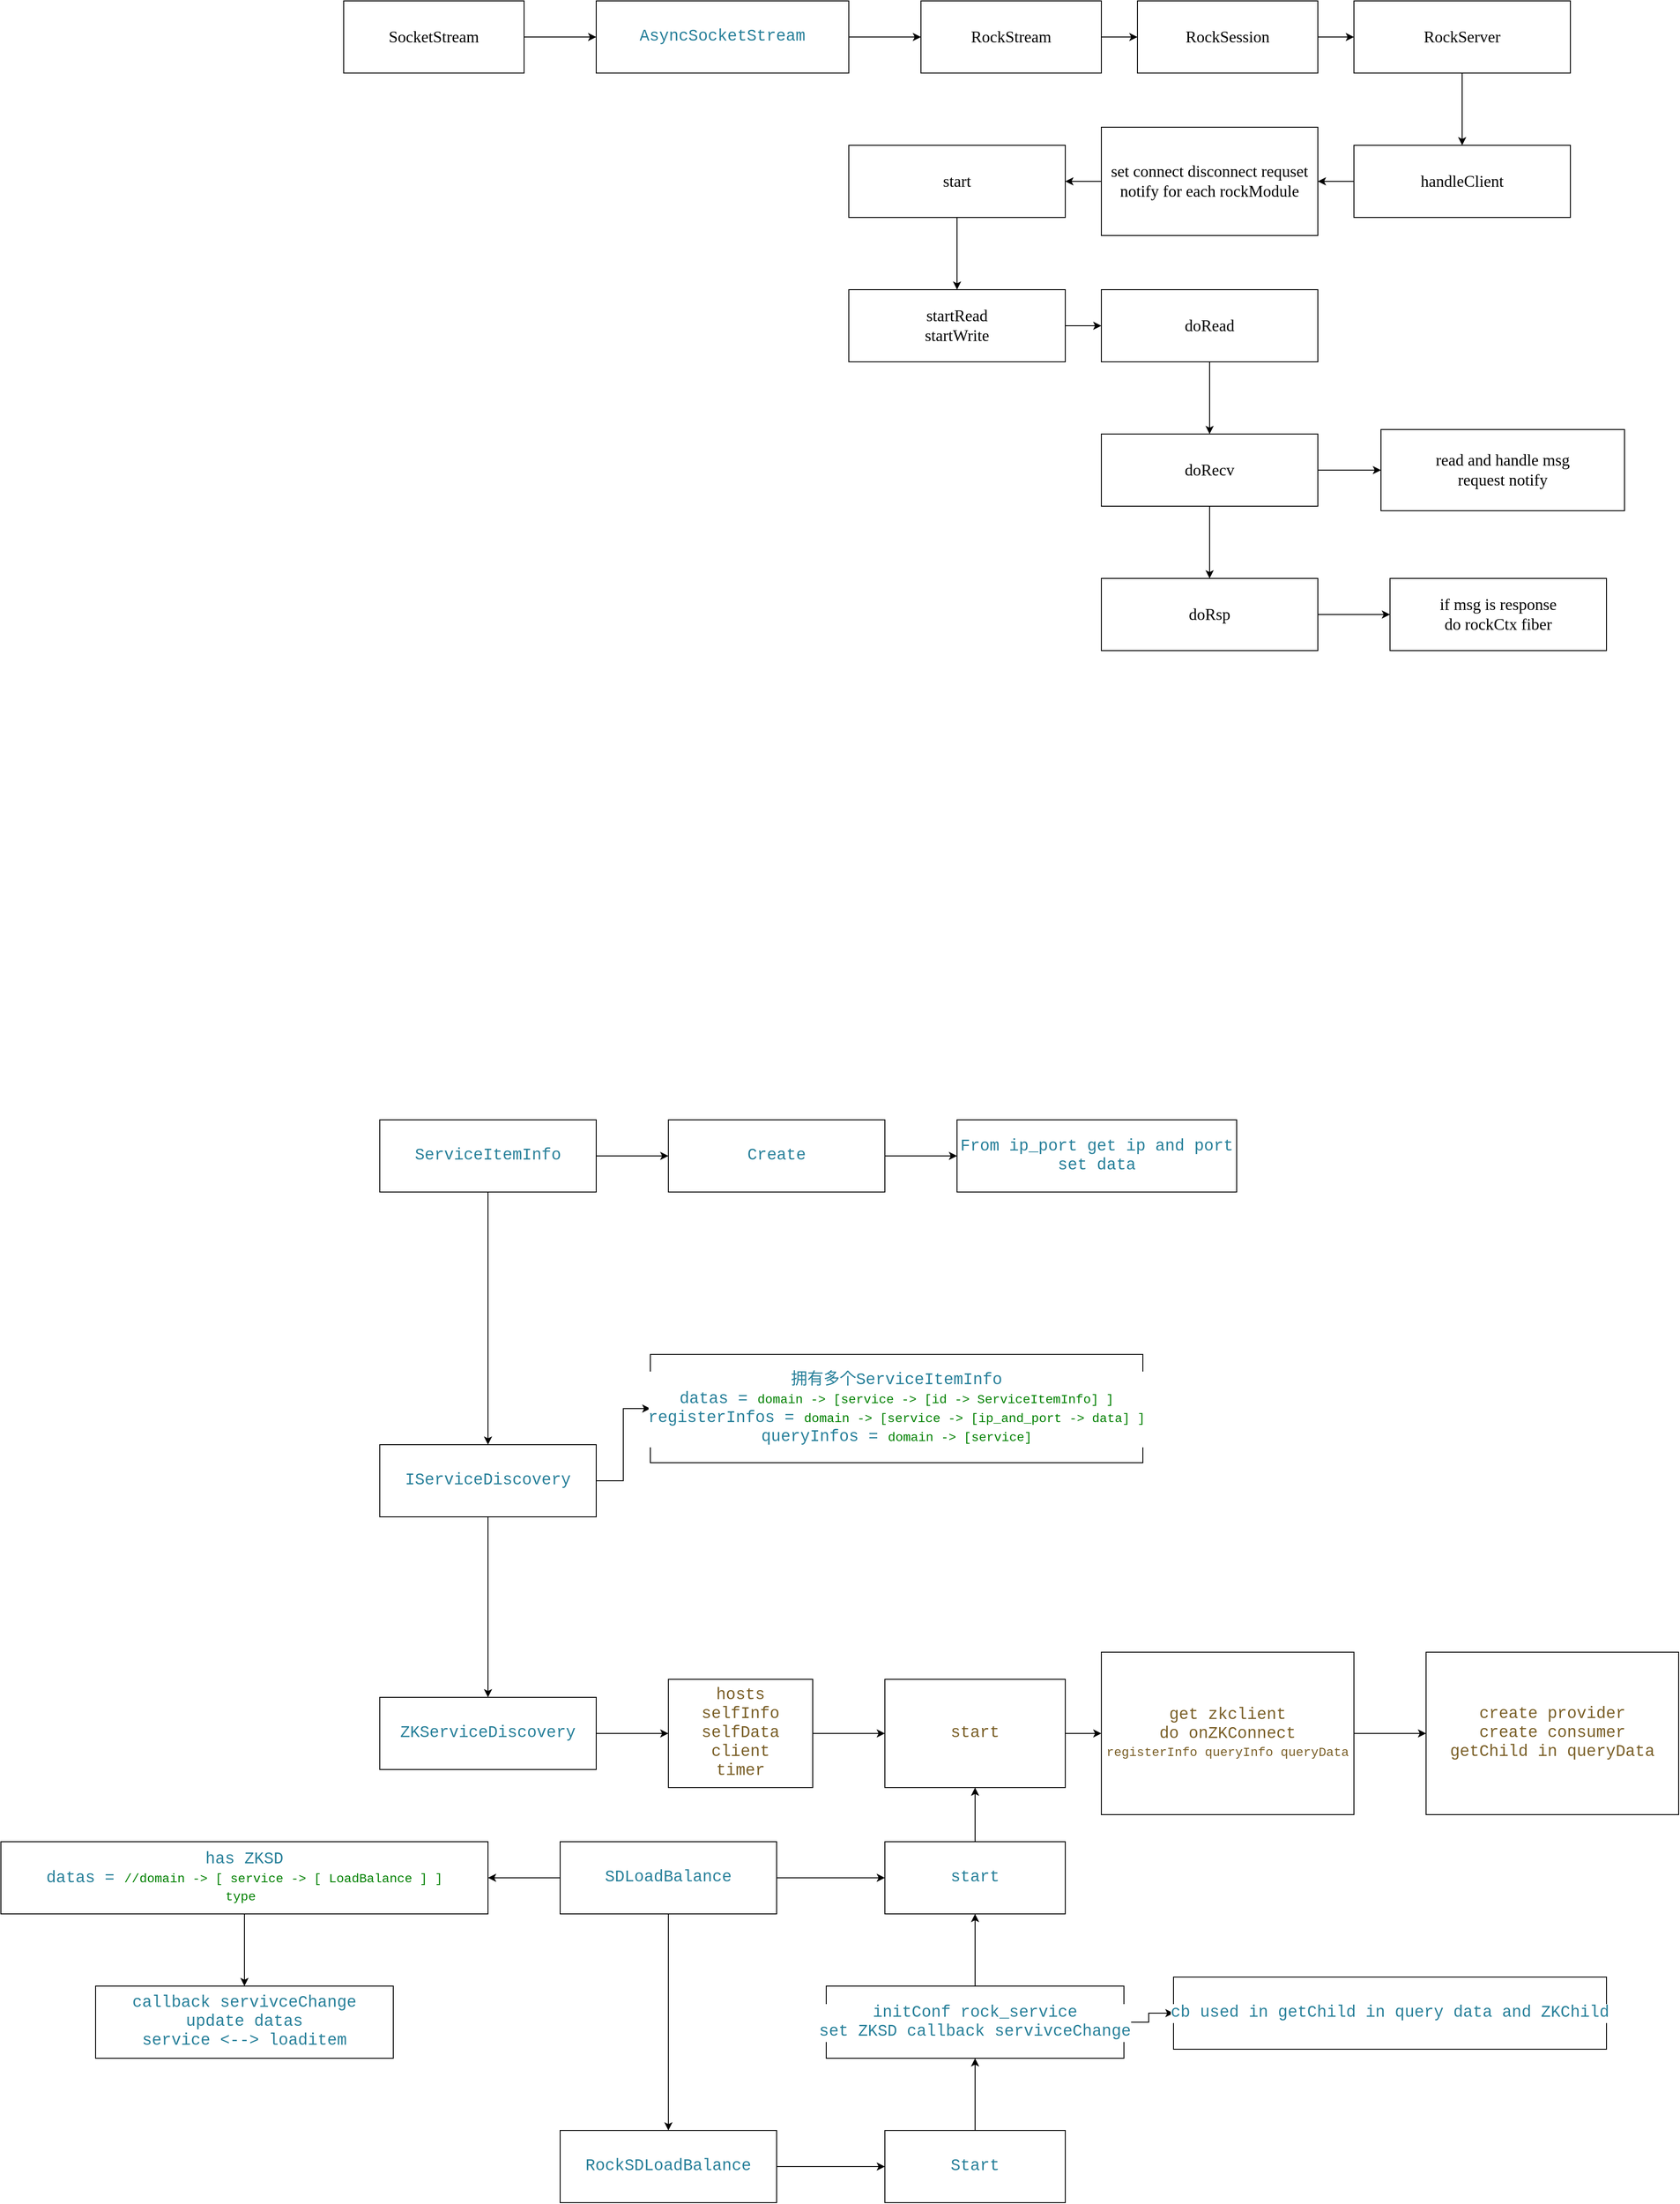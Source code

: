 <mxfile version="24.7.6">
  <diagram name="第 1 页" id="d2mPHhyUvuULvc4ICSST">
    <mxGraphModel dx="2117" dy="522" grid="1" gridSize="10" guides="1" tooltips="1" connect="1" arrows="1" fold="1" page="1" pageScale="1" pageWidth="827" pageHeight="1169" math="0" shadow="0">
      <root>
        <mxCell id="0" />
        <mxCell id="1" parent="0" />
        <mxCell id="b_20STS_lAYRM_HVw5Nr-14" value="" style="edgeStyle=orthogonalEdgeStyle;rounded=0;orthogonalLoop=1;jettySize=auto;html=1;" parent="1" source="b_20STS_lAYRM_HVw5Nr-1" target="b_20STS_lAYRM_HVw5Nr-13" edge="1">
          <mxGeometry relative="1" as="geometry" />
        </mxCell>
        <mxCell id="b_20STS_lAYRM_HVw5Nr-1" value="&lt;font face=&quot;Lucida Console&quot; style=&quot;font-size: 18px;&quot;&gt;RockServer&lt;/font&gt;" style="rounded=0;whiteSpace=wrap;html=1;" parent="1" vertex="1">
          <mxGeometry x="1160" width="240" height="80" as="geometry" />
        </mxCell>
        <mxCell id="b_20STS_lAYRM_HVw5Nr-8" value="" style="edgeStyle=orthogonalEdgeStyle;rounded=0;orthogonalLoop=1;jettySize=auto;html=1;" parent="1" source="b_20STS_lAYRM_HVw5Nr-2" target="b_20STS_lAYRM_HVw5Nr-7" edge="1">
          <mxGeometry relative="1" as="geometry" />
        </mxCell>
        <mxCell id="b_20STS_lAYRM_HVw5Nr-2" value="&lt;pre style=&quot;color: rgb(59, 59, 59); background-color: rgb(255, 255, 255); font-family: Consolas, &amp;quot;Courier New&amp;quot;, monospace; line-height: 19px; white-space: pre;&quot;&gt;&lt;span style=&quot;color: rgb(38, 127, 153);&quot;&gt;&lt;font style=&quot;font-size: 18px;&quot;&gt;AsyncSocketStream&lt;/font&gt;&lt;/span&gt;&lt;/pre&gt;" style="rounded=0;whiteSpace=wrap;html=1;" parent="1" vertex="1">
          <mxGeometry x="320" width="280" height="80" as="geometry" />
        </mxCell>
        <mxCell id="b_20STS_lAYRM_HVw5Nr-4" value="" style="edgeStyle=orthogonalEdgeStyle;rounded=0;orthogonalLoop=1;jettySize=auto;html=1;" parent="1" source="b_20STS_lAYRM_HVw5Nr-3" target="b_20STS_lAYRM_HVw5Nr-2" edge="1">
          <mxGeometry relative="1" as="geometry" />
        </mxCell>
        <mxCell id="b_20STS_lAYRM_HVw5Nr-3" value="&lt;font face=&quot;Lucida Console&quot; style=&quot;font-size: 18px;&quot;&gt;SocketStream&lt;/font&gt;" style="rounded=0;whiteSpace=wrap;html=1;" parent="1" vertex="1">
          <mxGeometry x="40" width="200" height="80" as="geometry" />
        </mxCell>
        <mxCell id="b_20STS_lAYRM_HVw5Nr-11" value="" style="edgeStyle=orthogonalEdgeStyle;rounded=0;orthogonalLoop=1;jettySize=auto;html=1;" parent="1" source="b_20STS_lAYRM_HVw5Nr-7" target="b_20STS_lAYRM_HVw5Nr-10" edge="1">
          <mxGeometry relative="1" as="geometry" />
        </mxCell>
        <mxCell id="b_20STS_lAYRM_HVw5Nr-7" value="&lt;font face=&quot;Lucida Console&quot; style=&quot;font-size: 18px;&quot;&gt;RockStream&lt;/font&gt;" style="rounded=0;whiteSpace=wrap;html=1;" parent="1" vertex="1">
          <mxGeometry x="680" width="200" height="80" as="geometry" />
        </mxCell>
        <mxCell id="b_20STS_lAYRM_HVw5Nr-12" value="" style="edgeStyle=orthogonalEdgeStyle;rounded=0;orthogonalLoop=1;jettySize=auto;html=1;" parent="1" source="b_20STS_lAYRM_HVw5Nr-10" target="b_20STS_lAYRM_HVw5Nr-1" edge="1">
          <mxGeometry relative="1" as="geometry" />
        </mxCell>
        <mxCell id="b_20STS_lAYRM_HVw5Nr-10" value="&lt;font face=&quot;Lucida Console&quot; style=&quot;font-size: 18px;&quot;&gt;RockSession&lt;/font&gt;" style="rounded=0;whiteSpace=wrap;html=1;" parent="1" vertex="1">
          <mxGeometry x="920" width="200" height="80" as="geometry" />
        </mxCell>
        <mxCell id="b_20STS_lAYRM_HVw5Nr-18" value="" style="edgeStyle=orthogonalEdgeStyle;rounded=0;orthogonalLoop=1;jettySize=auto;html=1;" parent="1" source="b_20STS_lAYRM_HVw5Nr-13" target="b_20STS_lAYRM_HVw5Nr-17" edge="1">
          <mxGeometry relative="1" as="geometry" />
        </mxCell>
        <mxCell id="b_20STS_lAYRM_HVw5Nr-13" value="&lt;font face=&quot;Lucida Console&quot;&gt;&lt;span style=&quot;font-size: 18px;&quot;&gt;handleClient&lt;/span&gt;&lt;/font&gt;" style="rounded=0;whiteSpace=wrap;html=1;" parent="1" vertex="1">
          <mxGeometry x="1160" y="160" width="240" height="80" as="geometry" />
        </mxCell>
        <mxCell id="b_20STS_lAYRM_HVw5Nr-22" value="" style="edgeStyle=orthogonalEdgeStyle;rounded=0;orthogonalLoop=1;jettySize=auto;html=1;" parent="1" source="b_20STS_lAYRM_HVw5Nr-17" target="b_20STS_lAYRM_HVw5Nr-19" edge="1">
          <mxGeometry relative="1" as="geometry" />
        </mxCell>
        <mxCell id="b_20STS_lAYRM_HVw5Nr-17" value="&lt;font face=&quot;Lucida Console&quot;&gt;&lt;span style=&quot;font-size: 18px;&quot;&gt;set connect disconnect requset notify for each rockModule&lt;/span&gt;&lt;/font&gt;" style="rounded=0;whiteSpace=wrap;html=1;" parent="1" vertex="1">
          <mxGeometry x="880" y="140" width="240" height="120" as="geometry" />
        </mxCell>
        <mxCell id="b_20STS_lAYRM_HVw5Nr-24" value="" style="edgeStyle=orthogonalEdgeStyle;rounded=0;orthogonalLoop=1;jettySize=auto;html=1;" parent="1" source="b_20STS_lAYRM_HVw5Nr-19" target="b_20STS_lAYRM_HVw5Nr-23" edge="1">
          <mxGeometry relative="1" as="geometry" />
        </mxCell>
        <mxCell id="b_20STS_lAYRM_HVw5Nr-19" value="&lt;font face=&quot;Lucida Console&quot;&gt;&lt;span style=&quot;font-size: 18px;&quot;&gt;start&lt;/span&gt;&lt;/font&gt;" style="rounded=0;whiteSpace=wrap;html=1;" parent="1" vertex="1">
          <mxGeometry x="600" y="160" width="240" height="80" as="geometry" />
        </mxCell>
        <mxCell id="b_20STS_lAYRM_HVw5Nr-26" value="" style="edgeStyle=orthogonalEdgeStyle;rounded=0;orthogonalLoop=1;jettySize=auto;html=1;" parent="1" source="b_20STS_lAYRM_HVw5Nr-23" target="b_20STS_lAYRM_HVw5Nr-25" edge="1">
          <mxGeometry relative="1" as="geometry" />
        </mxCell>
        <mxCell id="b_20STS_lAYRM_HVw5Nr-23" value="&lt;font face=&quot;Lucida Console&quot;&gt;&lt;span style=&quot;font-size: 18px;&quot;&gt;startRead&lt;/span&gt;&lt;/font&gt;&lt;div&gt;&lt;span style=&quot;font-size: 18px; font-family: &amp;quot;Lucida Console&amp;quot;; background-color: initial;&quot;&gt;startWrite&lt;/span&gt;&lt;/div&gt;" style="rounded=0;whiteSpace=wrap;html=1;" parent="1" vertex="1">
          <mxGeometry x="600" y="320" width="240" height="80" as="geometry" />
        </mxCell>
        <mxCell id="b_20STS_lAYRM_HVw5Nr-31" value="" style="edgeStyle=orthogonalEdgeStyle;rounded=0;orthogonalLoop=1;jettySize=auto;html=1;" parent="1" source="b_20STS_lAYRM_HVw5Nr-25" target="b_20STS_lAYRM_HVw5Nr-30" edge="1">
          <mxGeometry relative="1" as="geometry" />
        </mxCell>
        <mxCell id="b_20STS_lAYRM_HVw5Nr-25" value="&lt;font face=&quot;Lucida Console&quot;&gt;&lt;span style=&quot;font-size: 18px;&quot;&gt;doRead&lt;/span&gt;&lt;/font&gt;" style="rounded=0;whiteSpace=wrap;html=1;" parent="1" vertex="1">
          <mxGeometry x="880" y="320" width="240" height="80" as="geometry" />
        </mxCell>
        <mxCell id="b_20STS_lAYRM_HVw5Nr-27" value="&lt;font face=&quot;Lucida Console&quot;&gt;&lt;span style=&quot;font-size: 18px;&quot;&gt;read and handle msg&lt;/span&gt;&lt;/font&gt;&lt;div&gt;&lt;font face=&quot;Lucida Console&quot;&gt;&lt;span style=&quot;font-size: 18px;&quot;&gt;request notify&lt;/span&gt;&lt;/font&gt;&lt;/div&gt;" style="rounded=0;whiteSpace=wrap;html=1;" parent="1" vertex="1">
          <mxGeometry x="1190" y="475" width="270" height="90" as="geometry" />
        </mxCell>
        <mxCell id="b_20STS_lAYRM_HVw5Nr-32" value="" style="edgeStyle=orthogonalEdgeStyle;rounded=0;orthogonalLoop=1;jettySize=auto;html=1;" parent="1" source="b_20STS_lAYRM_HVw5Nr-30" target="b_20STS_lAYRM_HVw5Nr-27" edge="1">
          <mxGeometry relative="1" as="geometry" />
        </mxCell>
        <mxCell id="b_20STS_lAYRM_HVw5Nr-34" value="" style="edgeStyle=orthogonalEdgeStyle;rounded=0;orthogonalLoop=1;jettySize=auto;html=1;" parent="1" source="b_20STS_lAYRM_HVw5Nr-30" target="b_20STS_lAYRM_HVw5Nr-33" edge="1">
          <mxGeometry relative="1" as="geometry" />
        </mxCell>
        <mxCell id="b_20STS_lAYRM_HVw5Nr-30" value="&lt;font face=&quot;Lucida Console&quot;&gt;&lt;span style=&quot;font-size: 18px;&quot;&gt;doRecv&lt;/span&gt;&lt;/font&gt;" style="rounded=0;whiteSpace=wrap;html=1;" parent="1" vertex="1">
          <mxGeometry x="880" y="480" width="240" height="80" as="geometry" />
        </mxCell>
        <mxCell id="b_20STS_lAYRM_HVw5Nr-36" value="" style="edgeStyle=orthogonalEdgeStyle;rounded=0;orthogonalLoop=1;jettySize=auto;html=1;" parent="1" source="b_20STS_lAYRM_HVw5Nr-33" target="b_20STS_lAYRM_HVw5Nr-35" edge="1">
          <mxGeometry relative="1" as="geometry" />
        </mxCell>
        <mxCell id="b_20STS_lAYRM_HVw5Nr-33" value="&lt;font face=&quot;Lucida Console&quot;&gt;&lt;span style=&quot;font-size: 18px;&quot;&gt;doRsp&lt;/span&gt;&lt;/font&gt;" style="rounded=0;whiteSpace=wrap;html=1;" parent="1" vertex="1">
          <mxGeometry x="880" y="640" width="240" height="80" as="geometry" />
        </mxCell>
        <mxCell id="b_20STS_lAYRM_HVw5Nr-35" value="&lt;font face=&quot;Lucida Console&quot;&gt;&lt;span style=&quot;font-size: 18px;&quot;&gt;if msg is response&lt;/span&gt;&lt;/font&gt;&lt;div&gt;&lt;font face=&quot;Lucida Console&quot;&gt;&lt;span style=&quot;font-size: 18px;&quot;&gt;do rockCtx fiber&lt;/span&gt;&lt;/font&gt;&lt;/div&gt;" style="rounded=0;whiteSpace=wrap;html=1;" parent="1" vertex="1">
          <mxGeometry x="1200" y="640" width="240" height="80" as="geometry" />
        </mxCell>
        <mxCell id="FbWuHJWxQ1fCQQly8lGh-6" value="" style="edgeStyle=orthogonalEdgeStyle;rounded=0;orthogonalLoop=1;jettySize=auto;html=1;" parent="1" source="FbWuHJWxQ1fCQQly8lGh-1" target="FbWuHJWxQ1fCQQly8lGh-2" edge="1">
          <mxGeometry relative="1" as="geometry" />
        </mxCell>
        <mxCell id="LXZmz6eaG3HPmyScxbba-10" value="" style="edgeStyle=orthogonalEdgeStyle;rounded=0;orthogonalLoop=1;jettySize=auto;html=1;" parent="1" source="FbWuHJWxQ1fCQQly8lGh-1" target="LXZmz6eaG3HPmyScxbba-9" edge="1">
          <mxGeometry relative="1" as="geometry" />
        </mxCell>
        <mxCell id="FbWuHJWxQ1fCQQly8lGh-1" value="&lt;div style=&quot;color: rgb(59, 59, 59); background-color: rgb(255, 255, 255); font-family: Consolas, &amp;quot;Courier New&amp;quot;, monospace; line-height: 19px; white-space: pre;&quot;&gt;&lt;div style=&quot;line-height: 19px;&quot;&gt;&lt;span style=&quot;color: rgb(38, 127, 153);&quot;&gt;&lt;font style=&quot;font-size: 18px;&quot;&gt;IServiceDiscovery&lt;/font&gt;&lt;/span&gt;&lt;/div&gt;&lt;/div&gt;" style="rounded=0;whiteSpace=wrap;html=1;" parent="1" vertex="1">
          <mxGeometry x="80" y="1600" width="240" height="80" as="geometry" />
        </mxCell>
        <mxCell id="LXZmz6eaG3HPmyScxbba-2" value="" style="edgeStyle=orthogonalEdgeStyle;rounded=0;orthogonalLoop=1;jettySize=auto;html=1;" parent="1" source="FbWuHJWxQ1fCQQly8lGh-2" target="LXZmz6eaG3HPmyScxbba-1" edge="1">
          <mxGeometry relative="1" as="geometry" />
        </mxCell>
        <mxCell id="FbWuHJWxQ1fCQQly8lGh-2" value="&lt;div style=&quot;color: rgb(59, 59, 59); background-color: rgb(255, 255, 255); font-family: Consolas, &amp;quot;Courier New&amp;quot;, monospace; line-height: 19px; white-space: pre;&quot;&gt;&lt;span style=&quot;color: rgb(38, 127, 153);&quot;&gt;&lt;font style=&quot;font-size: 18px;&quot;&gt;ZKServiceDiscovery&lt;/font&gt;&lt;/span&gt;&lt;/div&gt;" style="rounded=0;whiteSpace=wrap;html=1;" parent="1" vertex="1">
          <mxGeometry x="80" y="1880" width="240" height="80" as="geometry" />
        </mxCell>
        <mxCell id="FbWuHJWxQ1fCQQly8lGh-5" value="" style="edgeStyle=orthogonalEdgeStyle;rounded=0;orthogonalLoop=1;jettySize=auto;html=1;" parent="1" source="FbWuHJWxQ1fCQQly8lGh-3" target="FbWuHJWxQ1fCQQly8lGh-1" edge="1">
          <mxGeometry relative="1" as="geometry" />
        </mxCell>
        <mxCell id="LXZmz6eaG3HPmyScxbba-4" value="" style="edgeStyle=orthogonalEdgeStyle;rounded=0;orthogonalLoop=1;jettySize=auto;html=1;" parent="1" source="FbWuHJWxQ1fCQQly8lGh-3" target="LXZmz6eaG3HPmyScxbba-3" edge="1">
          <mxGeometry relative="1" as="geometry" />
        </mxCell>
        <mxCell id="FbWuHJWxQ1fCQQly8lGh-3" value="&lt;div style=&quot;color: rgb(59, 59, 59); background-color: rgb(255, 255, 255); font-family: Consolas, &amp;quot;Courier New&amp;quot;, monospace; line-height: 19px; white-space: pre;&quot;&gt;&lt;div style=&quot;line-height: 19px;&quot;&gt;&lt;div style=&quot;line-height: 19px;&quot;&gt;&lt;span style=&quot;color: rgb(38, 127, 153);&quot;&gt;&lt;font style=&quot;font-size: 18px;&quot;&gt;ServiceItemInfo&lt;/font&gt;&lt;/span&gt;&lt;/div&gt;&lt;/div&gt;&lt;/div&gt;" style="rounded=0;whiteSpace=wrap;html=1;" parent="1" vertex="1">
          <mxGeometry x="80" y="1240" width="240" height="80" as="geometry" />
        </mxCell>
        <mxCell id="pS0YvzMVe67xT3mDCH28-2" value="" style="edgeStyle=orthogonalEdgeStyle;rounded=0;orthogonalLoop=1;jettySize=auto;html=1;" parent="1" source="FbWuHJWxQ1fCQQly8lGh-7" target="pS0YvzMVe67xT3mDCH28-1" edge="1">
          <mxGeometry relative="1" as="geometry" />
        </mxCell>
        <mxCell id="FbWuHJWxQ1fCQQly8lGh-7" value="&lt;div style=&quot;color: rgb(59, 59, 59); background-color: rgb(255, 255, 255); font-family: Consolas, &amp;quot;Courier New&amp;quot;, monospace; line-height: 19px; white-space: pre;&quot;&gt;&lt;div style=&quot;line-height: 19px;&quot;&gt;&lt;span style=&quot;color: rgb(38, 127, 153);&quot;&gt;&lt;font style=&quot;font-size: 18px;&quot;&gt;RockSDLoadBalance&lt;/font&gt;&lt;/span&gt;&lt;/div&gt;&lt;/div&gt;" style="rounded=0;whiteSpace=wrap;html=1;" parent="1" vertex="1">
          <mxGeometry x="280" y="2360" width="240" height="80" as="geometry" />
        </mxCell>
        <mxCell id="pS0YvzMVe67xT3mDCH28-6" value="" style="edgeStyle=orthogonalEdgeStyle;rounded=0;orthogonalLoop=1;jettySize=auto;html=1;" parent="1" source="Y9UezcKfLyh4hibmYz1g-1" target="pS0YvzMVe67xT3mDCH28-5" edge="1">
          <mxGeometry relative="1" as="geometry" />
        </mxCell>
        <mxCell id="msbiENJLlhLD6t8gdGTx-8" value="" style="edgeStyle=orthogonalEdgeStyle;rounded=0;orthogonalLoop=1;jettySize=auto;html=1;" edge="1" parent="1" source="Y9UezcKfLyh4hibmYz1g-1" target="msbiENJLlhLD6t8gdGTx-7">
          <mxGeometry relative="1" as="geometry" />
        </mxCell>
        <mxCell id="msbiENJLlhLD6t8gdGTx-11" value="" style="edgeStyle=orthogonalEdgeStyle;rounded=0;orthogonalLoop=1;jettySize=auto;html=1;entryX=0.5;entryY=0;entryDx=0;entryDy=0;" edge="1" parent="1" source="Y9UezcKfLyh4hibmYz1g-1" target="FbWuHJWxQ1fCQQly8lGh-7">
          <mxGeometry relative="1" as="geometry">
            <mxPoint x="400" y="2210" as="targetPoint" />
          </mxGeometry>
        </mxCell>
        <mxCell id="Y9UezcKfLyh4hibmYz1g-1" value="&lt;div style=&quot;color: rgb(59, 59, 59); background-color: rgb(255, 255, 255); font-family: Consolas, &amp;quot;Courier New&amp;quot;, monospace; line-height: 19px; white-space: pre;&quot;&gt;&lt;div style=&quot;line-height: 19px;&quot;&gt;&lt;div style=&quot;line-height: 19px;&quot;&gt;&lt;span style=&quot;color: rgb(38, 127, 153);&quot;&gt;&lt;font style=&quot;font-size: 18px;&quot;&gt;SDLoadBalance&lt;/font&gt;&lt;/span&gt;&lt;/div&gt;&lt;/div&gt;&lt;/div&gt;" style="rounded=0;whiteSpace=wrap;html=1;" parent="1" vertex="1">
          <mxGeometry x="280" y="2040" width="240" height="80" as="geometry" />
        </mxCell>
        <mxCell id="LXZmz6eaG3HPmyScxbba-12" value="" style="edgeStyle=orthogonalEdgeStyle;rounded=0;orthogonalLoop=1;jettySize=auto;html=1;" parent="1" source="LXZmz6eaG3HPmyScxbba-1" target="LXZmz6eaG3HPmyScxbba-11" edge="1">
          <mxGeometry relative="1" as="geometry" />
        </mxCell>
        <mxCell id="LXZmz6eaG3HPmyScxbba-1" value="&lt;div style=&quot;background-color: rgb(255, 255, 255); font-family: Consolas, &amp;quot;Courier New&amp;quot;, monospace; line-height: 19px; white-space: pre;&quot;&gt;&lt;div style=&quot;line-height: 19px;&quot;&gt;&lt;font color=&quot;#795e26&quot;&gt;&lt;span style=&quot;font-size: 18px;&quot;&gt;hosts&lt;/span&gt;&lt;/font&gt;&lt;/div&gt;&lt;div style=&quot;line-height: 19px;&quot;&gt;&lt;font color=&quot;#795e26&quot;&gt;&lt;span style=&quot;font-size: 18px;&quot;&gt;selfInfo&lt;/span&gt;&lt;/font&gt;&lt;/div&gt;&lt;div style=&quot;line-height: 19px;&quot;&gt;&lt;font color=&quot;#795e26&quot;&gt;&lt;span style=&quot;font-size: 18px;&quot;&gt;selfData&lt;/span&gt;&lt;/font&gt;&lt;/div&gt;&lt;div style=&quot;line-height: 19px;&quot;&gt;&lt;font color=&quot;#795e26&quot;&gt;&lt;span style=&quot;font-size: 18px;&quot;&gt;client&lt;/span&gt;&lt;/font&gt;&lt;/div&gt;&lt;div style=&quot;line-height: 19px;&quot;&gt;&lt;font color=&quot;#795e26&quot;&gt;&lt;span style=&quot;font-size: 18px;&quot;&gt;timer&lt;/span&gt;&lt;/font&gt;&lt;/div&gt;&lt;/div&gt;" style="rounded=0;whiteSpace=wrap;html=1;" parent="1" vertex="1">
          <mxGeometry x="400" y="1860" width="160" height="120" as="geometry" />
        </mxCell>
        <mxCell id="LXZmz6eaG3HPmyScxbba-8" value="" style="edgeStyle=orthogonalEdgeStyle;rounded=0;orthogonalLoop=1;jettySize=auto;html=1;" parent="1" source="LXZmz6eaG3HPmyScxbba-3" target="LXZmz6eaG3HPmyScxbba-7" edge="1">
          <mxGeometry relative="1" as="geometry" />
        </mxCell>
        <mxCell id="LXZmz6eaG3HPmyScxbba-3" value="&lt;div style=&quot;background-color: rgb(255, 255, 255); font-family: Consolas, &amp;quot;Courier New&amp;quot;, monospace; line-height: 19px; white-space: pre;&quot;&gt;&lt;div style=&quot;line-height: 19px;&quot;&gt;&lt;div style=&quot;line-height: 19px;&quot;&gt;&lt;font color=&quot;#267f99&quot;&gt;&lt;span style=&quot;font-size: 18px;&quot;&gt;Create&lt;/span&gt;&lt;/font&gt;&lt;/div&gt;&lt;/div&gt;&lt;/div&gt;" style="rounded=0;whiteSpace=wrap;html=1;" parent="1" vertex="1">
          <mxGeometry x="400" y="1240" width="240" height="80" as="geometry" />
        </mxCell>
        <mxCell id="LXZmz6eaG3HPmyScxbba-7" value="&lt;div style=&quot;background-color: rgb(255, 255, 255); font-family: Consolas, &amp;quot;Courier New&amp;quot;, monospace; line-height: 19px; white-space: pre;&quot;&gt;&lt;div style=&quot;line-height: 19px;&quot;&gt;&lt;div style=&quot;line-height: 19px;&quot;&gt;&lt;font color=&quot;#267f99&quot;&gt;&lt;span style=&quot;font-size: 18px;&quot;&gt;From ip_port get ip and port&lt;/span&gt;&lt;/font&gt;&lt;/div&gt;&lt;div style=&quot;line-height: 19px;&quot;&gt;&lt;font color=&quot;#267f99&quot;&gt;&lt;span style=&quot;font-size: 18px;&quot;&gt;set data&lt;/span&gt;&lt;/font&gt;&lt;/div&gt;&lt;/div&gt;&lt;/div&gt;" style="rounded=0;whiteSpace=wrap;html=1;" parent="1" vertex="1">
          <mxGeometry x="720" y="1240" width="310" height="80" as="geometry" />
        </mxCell>
        <mxCell id="LXZmz6eaG3HPmyScxbba-9" value="&lt;div style=&quot;background-color: rgb(255, 255, 255); font-family: Consolas, &amp;quot;Courier New&amp;quot;, monospace; line-height: 19px; white-space: pre;&quot;&gt;&lt;div style=&quot;line-height: 19px;&quot;&gt;&lt;font color=&quot;#267f99&quot;&gt;&lt;span style=&quot;font-size: 18px;&quot;&gt;拥有多个ServiceItemInfo&lt;/span&gt;&lt;/font&gt;&lt;/div&gt;&lt;div style=&quot;line-height: 19px;&quot;&gt;&lt;font color=&quot;#267f99&quot;&gt;&lt;span style=&quot;font-size: 18px;&quot;&gt;datas = &lt;/span&gt;&lt;/font&gt;&lt;span style=&quot;color: rgb(0, 128, 0); font-size: 14px;&quot;&gt;domain -&amp;gt; [service -&amp;gt; [id -&amp;gt; ServiceItemInfo] ]&lt;/span&gt;&lt;/div&gt;&lt;div style=&quot;line-height: 19px;&quot;&gt;&lt;font color=&quot;#267f99&quot;&gt;&lt;span style=&quot;font-size: 18px;&quot;&gt;registerInfos = &lt;/span&gt;&lt;/font&gt;&lt;span style=&quot;color: rgb(0, 128, 0); font-size: 14px;&quot;&gt;domain -&amp;gt; [service -&amp;gt; [ip_and_port -&amp;gt; data] ]&lt;/span&gt;&lt;/div&gt;&lt;div style=&quot;line-height: 19px;&quot;&gt;&lt;font color=&quot;#267f99&quot;&gt;&lt;span style=&quot;font-size: 18px;&quot;&gt;queryInfos = &lt;/span&gt;&lt;/font&gt;&lt;span style=&quot;color: rgb(0, 128, 0); font-size: 14px;&quot;&gt;domain -&amp;gt; [service]&lt;/span&gt;&lt;/div&gt;&lt;/div&gt;" style="rounded=0;whiteSpace=wrap;html=1;" parent="1" vertex="1">
          <mxGeometry x="380" y="1500" width="546" height="120" as="geometry" />
        </mxCell>
        <mxCell id="LXZmz6eaG3HPmyScxbba-16" value="" style="edgeStyle=orthogonalEdgeStyle;rounded=0;orthogonalLoop=1;jettySize=auto;html=1;" parent="1" source="LXZmz6eaG3HPmyScxbba-11" target="LXZmz6eaG3HPmyScxbba-15" edge="1">
          <mxGeometry relative="1" as="geometry" />
        </mxCell>
        <mxCell id="LXZmz6eaG3HPmyScxbba-11" value="&lt;div style=&quot;background-color: rgb(255, 255, 255); font-family: Consolas, &amp;quot;Courier New&amp;quot;, monospace; line-height: 19px; white-space: pre;&quot;&gt;&lt;div style=&quot;line-height: 19px;&quot;&gt;&lt;font color=&quot;#795e26&quot;&gt;&lt;span style=&quot;font-size: 18px;&quot;&gt;start&lt;/span&gt;&lt;/font&gt;&lt;/div&gt;&lt;/div&gt;" style="rounded=0;whiteSpace=wrap;html=1;" parent="1" vertex="1">
          <mxGeometry x="640" y="1860" width="200" height="120" as="geometry" />
        </mxCell>
        <mxCell id="msbiENJLlhLD6t8gdGTx-6" value="" style="edgeStyle=orthogonalEdgeStyle;rounded=0;orthogonalLoop=1;jettySize=auto;html=1;" edge="1" parent="1" source="LXZmz6eaG3HPmyScxbba-15" target="msbiENJLlhLD6t8gdGTx-5">
          <mxGeometry relative="1" as="geometry" />
        </mxCell>
        <mxCell id="LXZmz6eaG3HPmyScxbba-15" value="&lt;div style=&quot;background-color: rgb(255, 255, 255); font-family: Consolas, &amp;quot;Courier New&amp;quot;, monospace; line-height: 19px; white-space: pre;&quot;&gt;&lt;div style=&quot;line-height: 19px;&quot;&gt;&lt;font color=&quot;#795e26&quot;&gt;&lt;span style=&quot;font-size: 18px;&quot;&gt;get zkclient&lt;/span&gt;&lt;/font&gt;&lt;/div&gt;&lt;div style=&quot;line-height: 19px;&quot;&gt;&lt;font color=&quot;#795e26&quot;&gt;&lt;span style=&quot;font-size: 18px;&quot;&gt;do &lt;/span&gt;&lt;/font&gt;&lt;span style=&quot;color: rgb(121, 94, 38);&quot;&gt;&lt;font style=&quot;font-size: 18px;&quot;&gt;onZKConnect&lt;/font&gt;&lt;/span&gt;&lt;/div&gt;&lt;div style=&quot;line-height: 19px;&quot;&gt;&lt;div style=&quot;color: rgb(59, 59, 59); font-size: 14px; line-height: 19px;&quot;&gt;&lt;span style=&quot;color: #795e26;&quot;&gt;registerInfo queryInfo queryData&lt;/span&gt;&lt;/div&gt;&lt;/div&gt;&lt;/div&gt;" style="rounded=0;whiteSpace=wrap;html=1;" parent="1" vertex="1">
          <mxGeometry x="880" y="1830" width="280" height="180" as="geometry" />
        </mxCell>
        <mxCell id="pS0YvzMVe67xT3mDCH28-4" value="" style="edgeStyle=orthogonalEdgeStyle;rounded=0;orthogonalLoop=1;jettySize=auto;html=1;" parent="1" source="pS0YvzMVe67xT3mDCH28-1" target="pS0YvzMVe67xT3mDCH28-3" edge="1">
          <mxGeometry relative="1" as="geometry" />
        </mxCell>
        <mxCell id="pS0YvzMVe67xT3mDCH28-1" value="&lt;div style=&quot;color: rgb(59, 59, 59); background-color: rgb(255, 255, 255); font-family: Consolas, &amp;quot;Courier New&amp;quot;, monospace; line-height: 19px; white-space: pre;&quot;&gt;&lt;div style=&quot;line-height: 19px;&quot;&gt;&lt;span style=&quot;color: rgb(38, 127, 153);&quot;&gt;&lt;font style=&quot;font-size: 18px;&quot;&gt;Start&lt;/font&gt;&lt;/span&gt;&lt;/div&gt;&lt;/div&gt;" style="rounded=0;whiteSpace=wrap;html=1;" parent="1" vertex="1">
          <mxGeometry x="640" y="2360" width="200" height="80" as="geometry" />
        </mxCell>
        <mxCell id="pS0YvzMVe67xT3mDCH28-7" value="" style="edgeStyle=orthogonalEdgeStyle;rounded=0;orthogonalLoop=1;jettySize=auto;html=1;" parent="1" source="pS0YvzMVe67xT3mDCH28-3" target="pS0YvzMVe67xT3mDCH28-5" edge="1">
          <mxGeometry relative="1" as="geometry" />
        </mxCell>
        <mxCell id="msbiENJLlhLD6t8gdGTx-2" value="" style="edgeStyle=orthogonalEdgeStyle;rounded=0;orthogonalLoop=1;jettySize=auto;html=1;" edge="1" parent="1" source="pS0YvzMVe67xT3mDCH28-3" target="msbiENJLlhLD6t8gdGTx-1">
          <mxGeometry relative="1" as="geometry" />
        </mxCell>
        <mxCell id="pS0YvzMVe67xT3mDCH28-3" value="&lt;div style=&quot;background-color: rgb(255, 255, 255); font-family: Consolas, &amp;quot;Courier New&amp;quot;, monospace; line-height: 19px; white-space: pre;&quot;&gt;&lt;div style=&quot;line-height: 19px;&quot;&gt;&lt;span style=&quot;color: rgb(38, 127, 153); font-size: 18px;&quot;&gt;initConf rock_service&lt;/span&gt;&lt;/div&gt;&lt;div style=&quot;line-height: 19px;&quot;&gt;&lt;span style=&quot;color: rgb(38, 127, 153); font-size: 18px;&quot;&gt;set ZKSD callback servivceChange&lt;/span&gt;&lt;/div&gt;&lt;/div&gt;" style="rounded=0;whiteSpace=wrap;html=1;" parent="1" vertex="1">
          <mxGeometry x="575" y="2200" width="330" height="80" as="geometry" />
        </mxCell>
        <mxCell id="msbiENJLlhLD6t8gdGTx-3" style="edgeStyle=orthogonalEdgeStyle;rounded=0;orthogonalLoop=1;jettySize=auto;html=1;exitX=0.5;exitY=0;exitDx=0;exitDy=0;entryX=0.5;entryY=1;entryDx=0;entryDy=0;" edge="1" parent="1" source="pS0YvzMVe67xT3mDCH28-5" target="LXZmz6eaG3HPmyScxbba-11">
          <mxGeometry relative="1" as="geometry" />
        </mxCell>
        <mxCell id="pS0YvzMVe67xT3mDCH28-5" value="&lt;div style=&quot;color: rgb(59, 59, 59); background-color: rgb(255, 255, 255); font-family: Consolas, &amp;quot;Courier New&amp;quot;, monospace; line-height: 19px; white-space: pre;&quot;&gt;&lt;div style=&quot;line-height: 19px;&quot;&gt;&lt;div style=&quot;line-height: 19px;&quot;&gt;&lt;span style=&quot;color: rgb(38, 127, 153);&quot;&gt;&lt;font style=&quot;font-size: 18px;&quot;&gt;start&lt;/font&gt;&lt;/span&gt;&lt;/div&gt;&lt;/div&gt;&lt;/div&gt;" style="rounded=0;whiteSpace=wrap;html=1;" parent="1" vertex="1">
          <mxGeometry x="640" y="2040" width="200" height="80" as="geometry" />
        </mxCell>
        <mxCell id="msbiENJLlhLD6t8gdGTx-1" value="&lt;div style=&quot;background-color: rgb(255, 255, 255); font-family: Consolas, &amp;quot;Courier New&amp;quot;, monospace; line-height: 19px; white-space: pre;&quot;&gt;&lt;div style=&quot;line-height: 19px;&quot;&gt;&lt;font color=&quot;#267f99&quot;&gt;&lt;span style=&quot;font-size: 18px;&quot;&gt;cb used in getChild in query data and ZKChild&lt;/span&gt;&lt;/font&gt;&lt;/div&gt;&lt;/div&gt;" style="rounded=0;whiteSpace=wrap;html=1;" vertex="1" parent="1">
          <mxGeometry x="960" y="2190" width="480" height="80" as="geometry" />
        </mxCell>
        <mxCell id="msbiENJLlhLD6t8gdGTx-5" value="&lt;div style=&quot;background-color: rgb(255, 255, 255); font-family: Consolas, &amp;quot;Courier New&amp;quot;, monospace; line-height: 19px; white-space: pre;&quot;&gt;&lt;div style=&quot;line-height: 19px;&quot;&gt;&lt;font color=&quot;#795e26&quot;&gt;&lt;span style=&quot;font-size: 18px;&quot;&gt;create provider&lt;/span&gt;&lt;/font&gt;&lt;/div&gt;&lt;div style=&quot;line-height: 19px;&quot;&gt;&lt;font color=&quot;#795e26&quot;&gt;&lt;span style=&quot;font-size: 18px;&quot;&gt;create consumer&lt;/span&gt;&lt;/font&gt;&lt;/div&gt;&lt;div style=&quot;line-height: 19px;&quot;&gt;&lt;font color=&quot;#795e26&quot;&gt;&lt;span style=&quot;font-size: 18px;&quot;&gt;getChild in queryData&lt;/span&gt;&lt;/font&gt;&lt;/div&gt;&lt;/div&gt;" style="rounded=0;whiteSpace=wrap;html=1;" vertex="1" parent="1">
          <mxGeometry x="1240" y="1830" width="280" height="180" as="geometry" />
        </mxCell>
        <mxCell id="msbiENJLlhLD6t8gdGTx-15" value="" style="edgeStyle=orthogonalEdgeStyle;rounded=0;orthogonalLoop=1;jettySize=auto;html=1;" edge="1" parent="1" source="msbiENJLlhLD6t8gdGTx-7" target="msbiENJLlhLD6t8gdGTx-14">
          <mxGeometry relative="1" as="geometry" />
        </mxCell>
        <mxCell id="msbiENJLlhLD6t8gdGTx-7" value="&lt;div style=&quot;background-color: rgb(255, 255, 255); font-family: Consolas, &amp;quot;Courier New&amp;quot;, monospace; line-height: 19px; white-space: pre;&quot;&gt;&lt;div style=&quot;line-height: 19px;&quot;&gt;&lt;div style=&quot;line-height: 19px;&quot;&gt;&lt;font color=&quot;#267f99&quot;&gt;&lt;span style=&quot;font-size: 18px;&quot;&gt;has ZKSD&lt;/span&gt;&lt;/font&gt;&lt;/div&gt;&lt;div style=&quot;line-height: 19px;&quot;&gt;&lt;font color=&quot;#267f99&quot;&gt;&lt;span style=&quot;font-size: 18px;&quot;&gt;datas = &lt;/span&gt;&lt;/font&gt;&lt;span style=&quot;color: rgb(0, 128, 0); font-size: 14px;&quot;&gt;//domain -&amp;gt; [ service -&amp;gt; [ LoadBalance ] ]&lt;/span&gt;&lt;/div&gt;&lt;div style=&quot;line-height: 19px;&quot;&gt;&lt;span style=&quot;color: rgb(0, 128, 0); font-size: 14px;&quot;&gt;type &lt;/span&gt;&lt;/div&gt;&lt;/div&gt;&lt;/div&gt;" style="rounded=0;whiteSpace=wrap;html=1;" vertex="1" parent="1">
          <mxGeometry x="-340" y="2040" width="540" height="80" as="geometry" />
        </mxCell>
        <mxCell id="msbiENJLlhLD6t8gdGTx-14" value="&lt;div style=&quot;background-color: rgb(255, 255, 255); font-family: Consolas, &amp;quot;Courier New&amp;quot;, monospace; line-height: 19px; white-space: pre;&quot;&gt;&lt;div style=&quot;line-height: 19px;&quot;&gt;&lt;span style=&quot;color: rgb(38, 127, 153); font-size: 18px;&quot;&gt;callback servivceChange&lt;/span&gt;&lt;br&gt;&lt;/div&gt;&lt;div style=&quot;line-height: 19px;&quot;&gt;&lt;span style=&quot;color: rgb(38, 127, 153); font-size: 18px;&quot;&gt;update datas&lt;/span&gt;&lt;/div&gt;&lt;div style=&quot;line-height: 19px;&quot;&gt;&lt;font color=&quot;#267f99&quot;&gt;&lt;span style=&quot;font-size: 18px;&quot;&gt;service &amp;lt;--&amp;gt; loaditem&lt;/span&gt;&lt;/font&gt;&lt;/div&gt;&lt;/div&gt;" style="rounded=0;whiteSpace=wrap;html=1;" vertex="1" parent="1">
          <mxGeometry x="-235" y="2200" width="330" height="80" as="geometry" />
        </mxCell>
      </root>
    </mxGraphModel>
  </diagram>
</mxfile>
